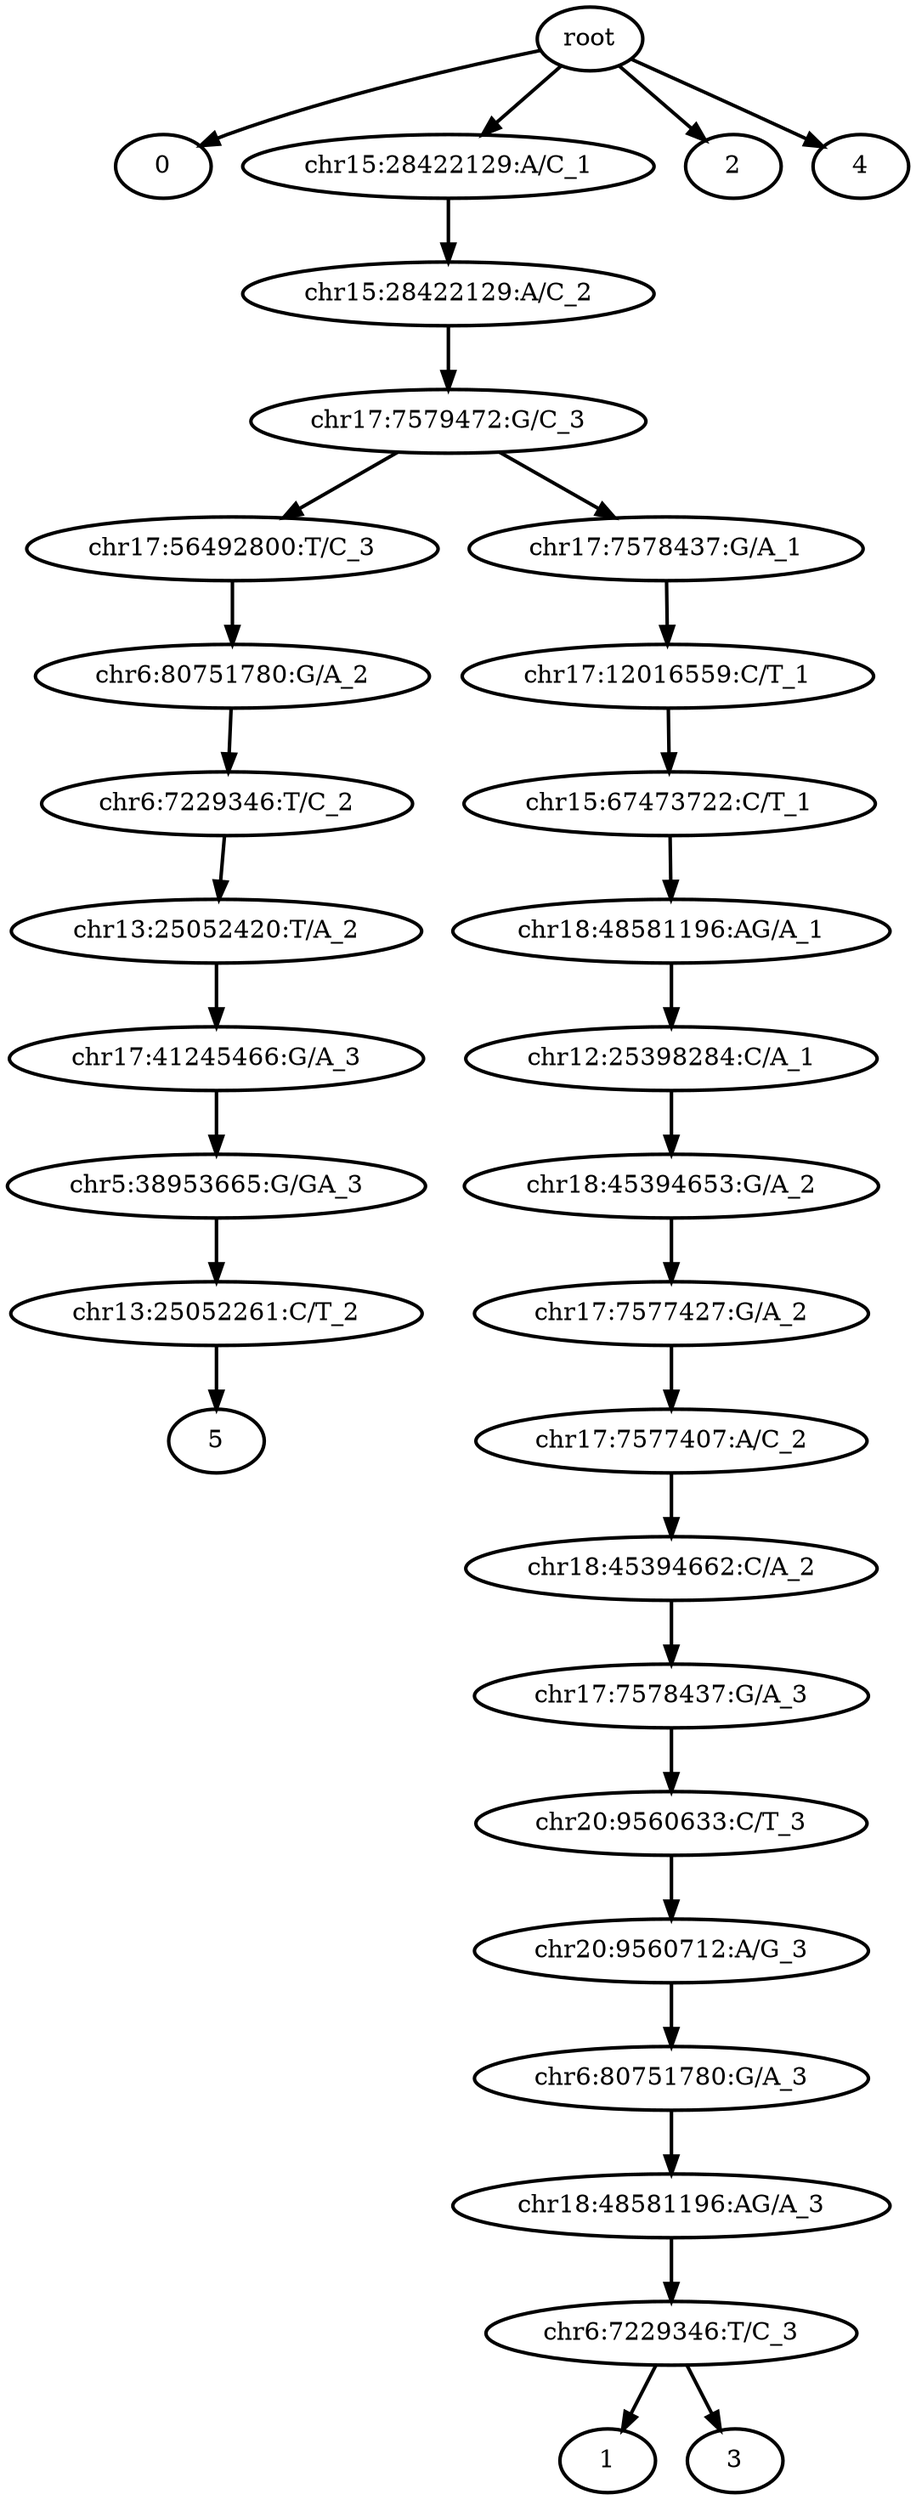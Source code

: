digraph N {
	overlap="false"
	rankdir="TB"
	0 [label="root", style="bold"];
	1 [label="0", style="bold"];
	2 [label="chr15:28422129:A/C_1", style="bold"];
	3 [label="chr15:28422129:A/C_2", style="bold"];
	4 [label="chr17:7579472:G/C_3", style="bold"];
	5 [label="1", style="bold"];
	6 [label="2", style="bold"];
	7 [label="3", style="bold"];
	8 [label="4", style="bold"];
	9 [label="chr17:56492800:T/C_3", style="bold"];
	10 [label="chr6:80751780:G/A_2", style="bold"];
	11 [label="chr6:7229346:T/C_2", style="bold"];
	12 [label="chr13:25052420:T/A_2", style="bold"];
	13 [label="chr17:41245466:G/A_3", style="bold"];
	14 [label="chr5:38953665:G/GA_3", style="bold"];
	15 [label="chr13:25052261:C/T_2", style="bold"];
	16 [label="5", style="bold"];
	17 [label="chr18:45394653:G/A_2", style="bold"];
	18 [label="chr17:7577427:G/A_2", style="bold"];
	19 [label="chr17:7577407:A/C_2", style="bold"];
	20 [label="chr18:45394662:C/A_2", style="bold"];
	21 [label="chr17:7578437:G/A_3", style="bold"];
	22 [label="chr20:9560633:C/T_3", style="bold"];
	23 [label="chr20:9560712:A/G_3", style="bold"];
	24 [label="chr6:80751780:G/A_3", style="bold"];
	25 [label="chr18:48581196:AG/A_3", style="bold"];
	26 [label="chr6:7229346:T/C_3", style="bold"];
	27 [label="chr17:7578437:G/A_1", style="bold"];
	28 [label="chr17:12016559:C/T_1", style="bold"];
	29 [label="chr15:67473722:C/T_1", style="bold"];
	30 [label="chr18:48581196:AG/A_1", style="bold"];
	31 [label="chr12:25398284:C/A_1", style="bold"];
	0 -> 1 [style="bold"];
	0 -> 2 [style="bold"];
	0 -> 6 [style="bold"];
	0 -> 8 [style="bold"];
	2 -> 3 [style="bold"];
	3 -> 4 [style="bold"];
	4 -> 9 [style="bold"];
	4 -> 27 [style="bold"];
	9 -> 10 [style="bold"];
	10 -> 11 [style="bold"];
	11 -> 12 [style="bold"];
	12 -> 13 [style="bold"];
	13 -> 14 [style="bold"];
	14 -> 15 [style="bold"];
	15 -> 16 [style="bold"];
	17 -> 18 [style="bold"];
	18 -> 19 [style="bold"];
	19 -> 20 [style="bold"];
	20 -> 21 [style="bold"];
	21 -> 22 [style="bold"];
	22 -> 23 [style="bold"];
	23 -> 24 [style="bold"];
	24 -> 25 [style="bold"];
	25 -> 26 [style="bold"];
	26 -> 5 [style="bold"];
	26 -> 7 [style="bold"];
	27 -> 28 [style="bold"];
	28 -> 29 [style="bold"];
	29 -> 30 [style="bold"];
	30 -> 31 [style="bold"];
	31 -> 17 [style="bold"];
}